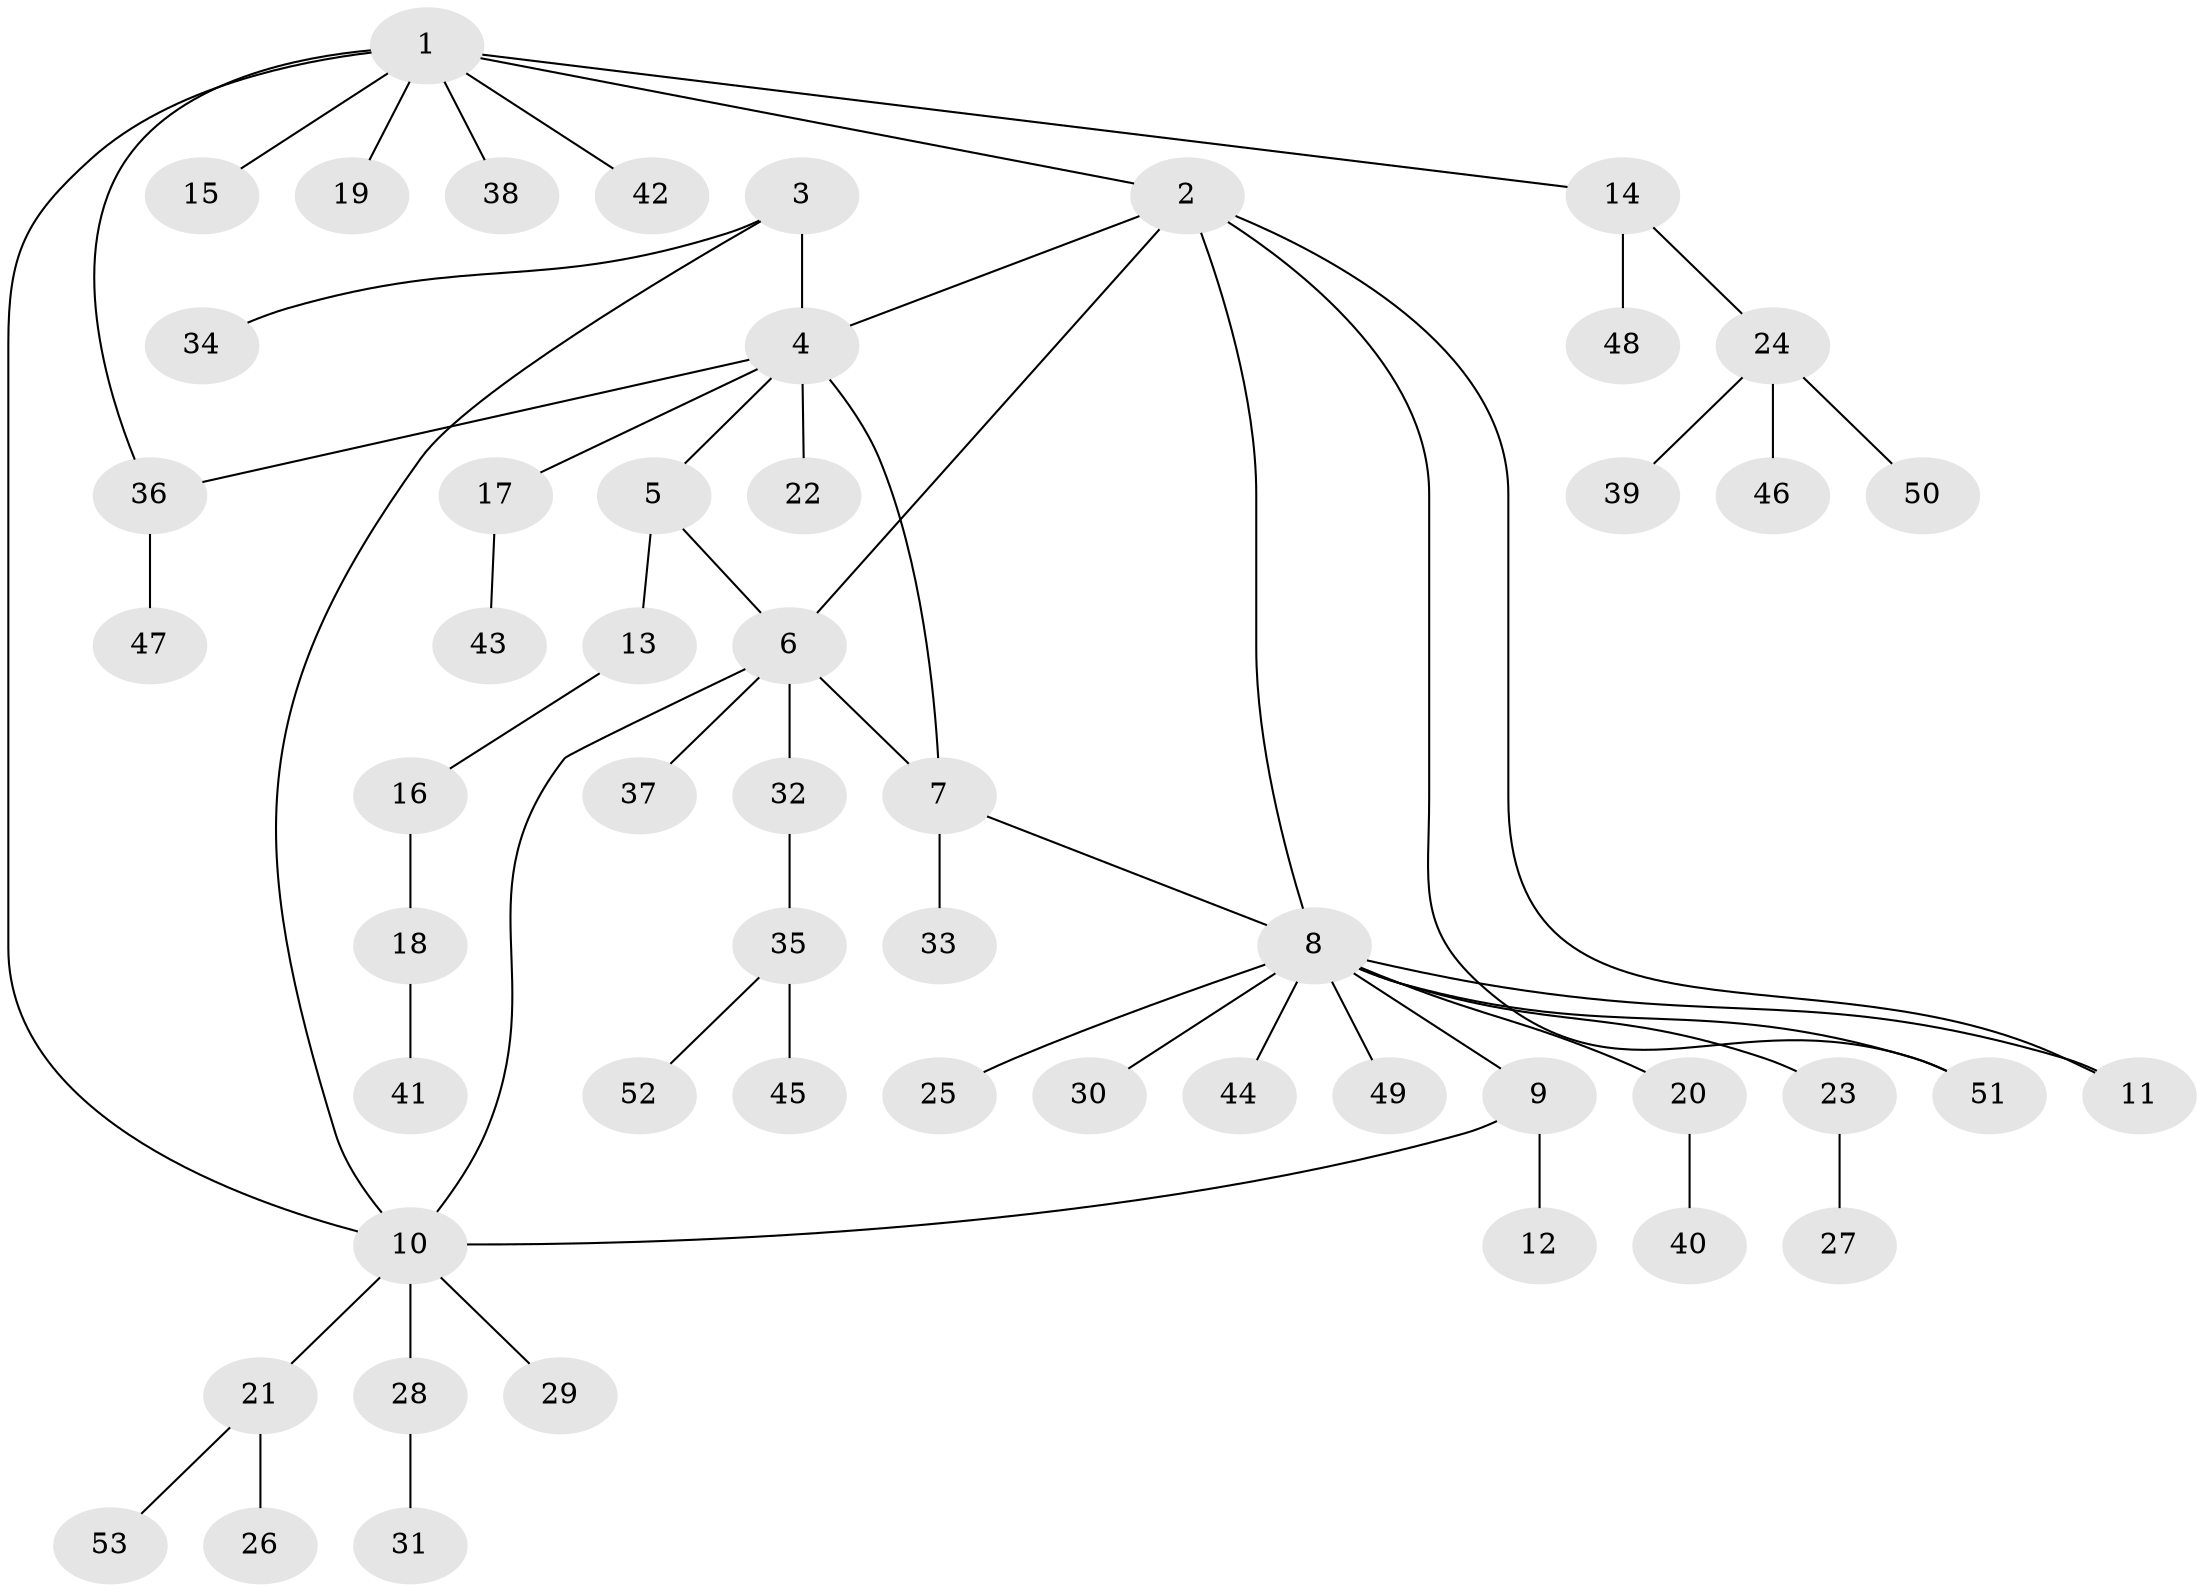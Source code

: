 // coarse degree distribution, {9: 0.02702702702702703, 12: 0.02702702702702703, 2: 0.16216216216216217, 8: 0.02702702702702703, 3: 0.05405405405405406, 7: 0.02702702702702703, 6: 0.02702702702702703, 1: 0.6486486486486487}
// Generated by graph-tools (version 1.1) at 2025/24/03/03/25 07:24:15]
// undirected, 53 vertices, 61 edges
graph export_dot {
graph [start="1"]
  node [color=gray90,style=filled];
  1;
  2;
  3;
  4;
  5;
  6;
  7;
  8;
  9;
  10;
  11;
  12;
  13;
  14;
  15;
  16;
  17;
  18;
  19;
  20;
  21;
  22;
  23;
  24;
  25;
  26;
  27;
  28;
  29;
  30;
  31;
  32;
  33;
  34;
  35;
  36;
  37;
  38;
  39;
  40;
  41;
  42;
  43;
  44;
  45;
  46;
  47;
  48;
  49;
  50;
  51;
  52;
  53;
  1 -- 2;
  1 -- 10;
  1 -- 14;
  1 -- 15;
  1 -- 19;
  1 -- 36;
  1 -- 38;
  1 -- 42;
  2 -- 4;
  2 -- 6;
  2 -- 8;
  2 -- 11;
  2 -- 51;
  3 -- 4;
  3 -- 10;
  3 -- 34;
  4 -- 5;
  4 -- 7;
  4 -- 17;
  4 -- 22;
  4 -- 36;
  5 -- 6;
  5 -- 13;
  6 -- 7;
  6 -- 10;
  6 -- 32;
  6 -- 37;
  7 -- 8;
  7 -- 33;
  8 -- 9;
  8 -- 11;
  8 -- 20;
  8 -- 23;
  8 -- 25;
  8 -- 30;
  8 -- 44;
  8 -- 49;
  8 -- 51;
  9 -- 10;
  9 -- 12;
  10 -- 21;
  10 -- 28;
  10 -- 29;
  13 -- 16;
  14 -- 24;
  14 -- 48;
  16 -- 18;
  17 -- 43;
  18 -- 41;
  20 -- 40;
  21 -- 26;
  21 -- 53;
  23 -- 27;
  24 -- 39;
  24 -- 46;
  24 -- 50;
  28 -- 31;
  32 -- 35;
  35 -- 45;
  35 -- 52;
  36 -- 47;
}
